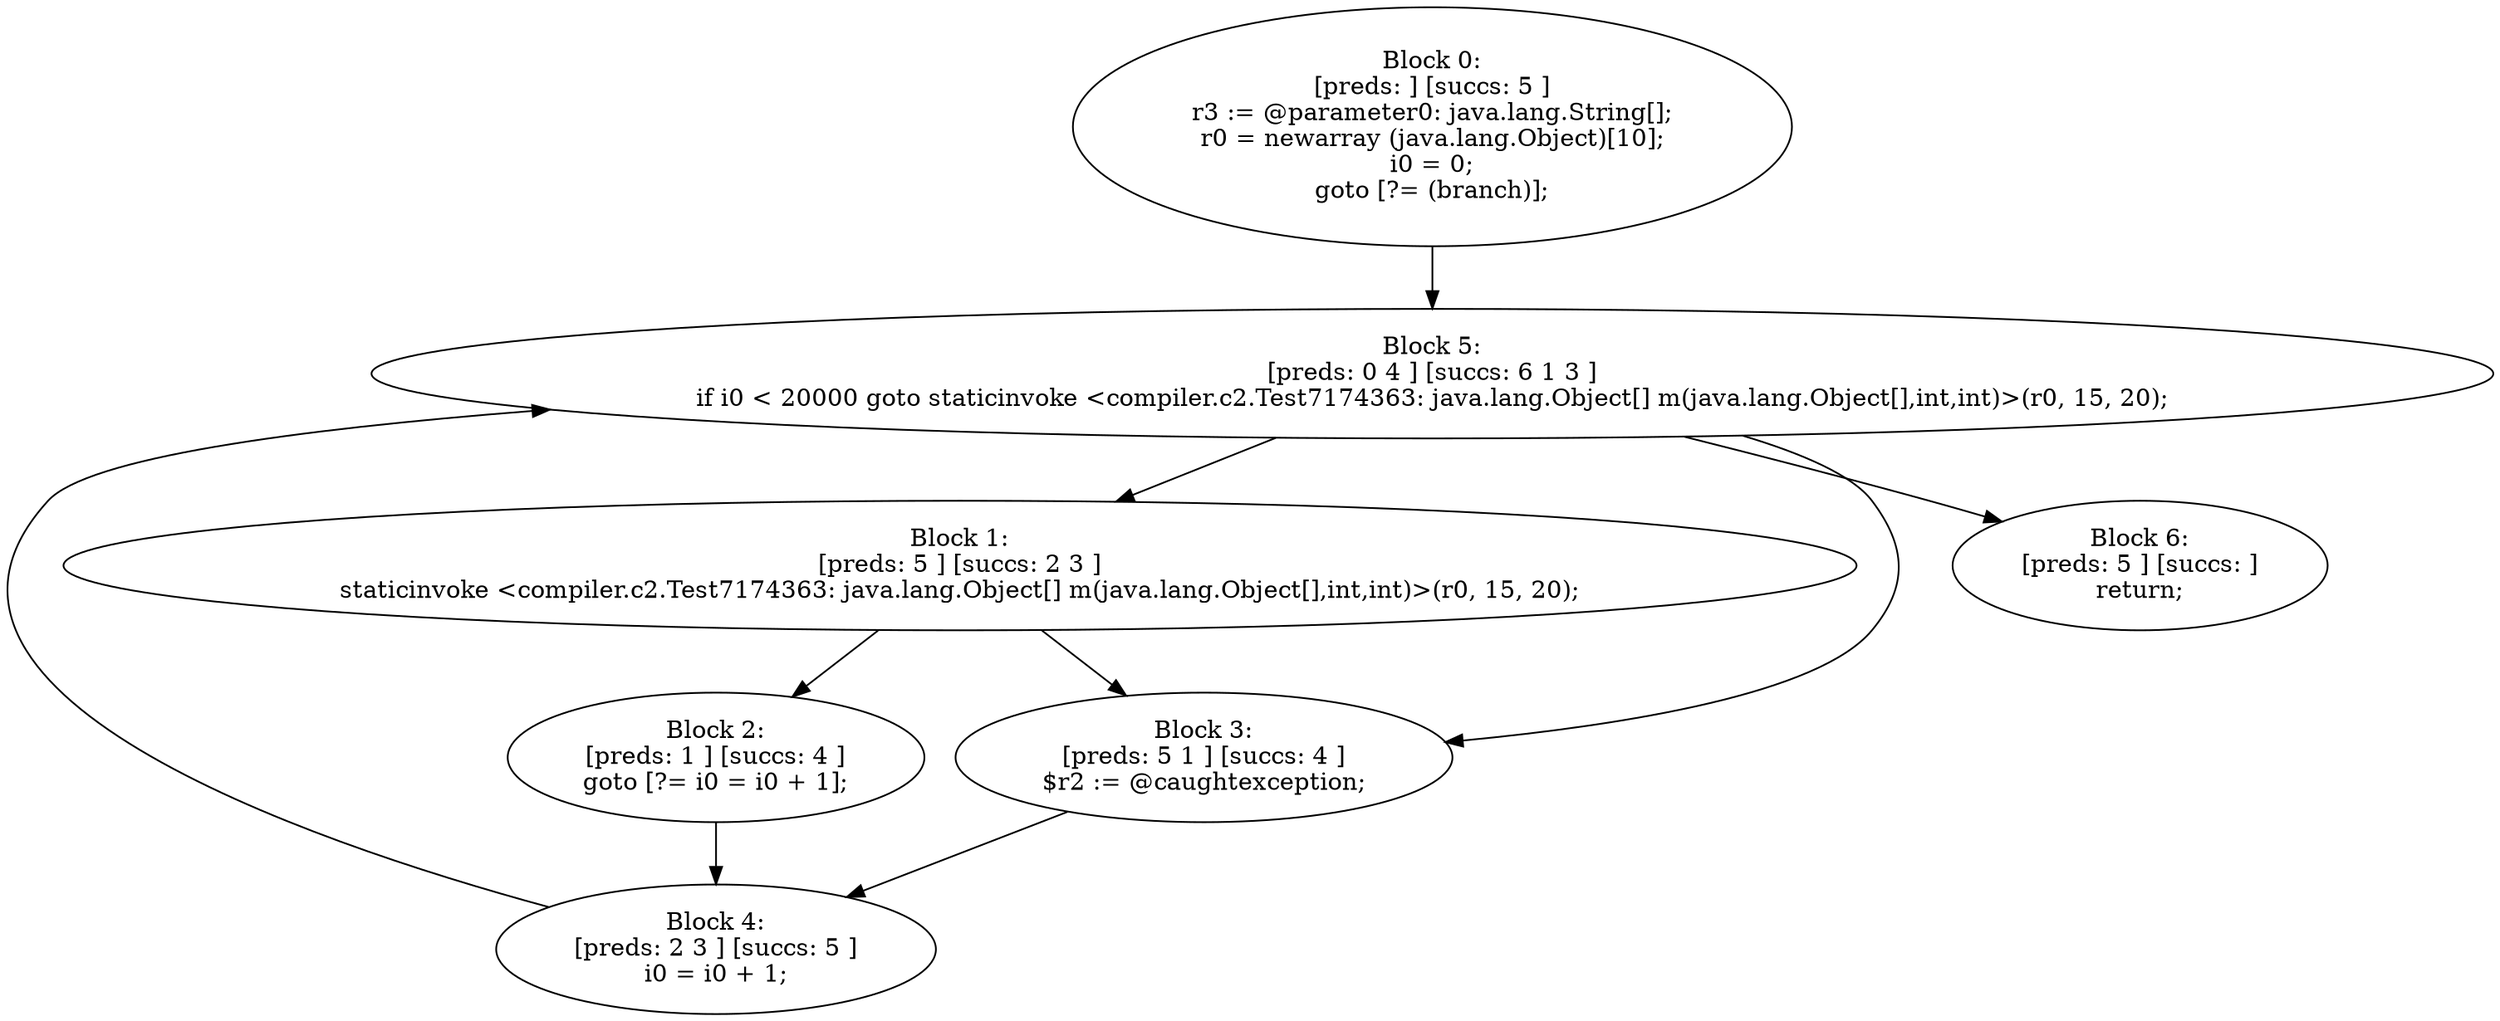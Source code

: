 digraph "unitGraph" {
    "Block 0:
[preds: ] [succs: 5 ]
r3 := @parameter0: java.lang.String[];
r0 = newarray (java.lang.Object)[10];
i0 = 0;
goto [?= (branch)];
"
    "Block 1:
[preds: 5 ] [succs: 2 3 ]
staticinvoke <compiler.c2.Test7174363: java.lang.Object[] m(java.lang.Object[],int,int)>(r0, 15, 20);
"
    "Block 2:
[preds: 1 ] [succs: 4 ]
goto [?= i0 = i0 + 1];
"
    "Block 3:
[preds: 5 1 ] [succs: 4 ]
$r2 := @caughtexception;
"
    "Block 4:
[preds: 2 3 ] [succs: 5 ]
i0 = i0 + 1;
"
    "Block 5:
[preds: 0 4 ] [succs: 6 1 3 ]
if i0 < 20000 goto staticinvoke <compiler.c2.Test7174363: java.lang.Object[] m(java.lang.Object[],int,int)>(r0, 15, 20);
"
    "Block 6:
[preds: 5 ] [succs: ]
return;
"
    "Block 0:
[preds: ] [succs: 5 ]
r3 := @parameter0: java.lang.String[];
r0 = newarray (java.lang.Object)[10];
i0 = 0;
goto [?= (branch)];
"->"Block 5:
[preds: 0 4 ] [succs: 6 1 3 ]
if i0 < 20000 goto staticinvoke <compiler.c2.Test7174363: java.lang.Object[] m(java.lang.Object[],int,int)>(r0, 15, 20);
";
    "Block 1:
[preds: 5 ] [succs: 2 3 ]
staticinvoke <compiler.c2.Test7174363: java.lang.Object[] m(java.lang.Object[],int,int)>(r0, 15, 20);
"->"Block 2:
[preds: 1 ] [succs: 4 ]
goto [?= i0 = i0 + 1];
";
    "Block 1:
[preds: 5 ] [succs: 2 3 ]
staticinvoke <compiler.c2.Test7174363: java.lang.Object[] m(java.lang.Object[],int,int)>(r0, 15, 20);
"->"Block 3:
[preds: 5 1 ] [succs: 4 ]
$r2 := @caughtexception;
";
    "Block 2:
[preds: 1 ] [succs: 4 ]
goto [?= i0 = i0 + 1];
"->"Block 4:
[preds: 2 3 ] [succs: 5 ]
i0 = i0 + 1;
";
    "Block 3:
[preds: 5 1 ] [succs: 4 ]
$r2 := @caughtexception;
"->"Block 4:
[preds: 2 3 ] [succs: 5 ]
i0 = i0 + 1;
";
    "Block 4:
[preds: 2 3 ] [succs: 5 ]
i0 = i0 + 1;
"->"Block 5:
[preds: 0 4 ] [succs: 6 1 3 ]
if i0 < 20000 goto staticinvoke <compiler.c2.Test7174363: java.lang.Object[] m(java.lang.Object[],int,int)>(r0, 15, 20);
";
    "Block 5:
[preds: 0 4 ] [succs: 6 1 3 ]
if i0 < 20000 goto staticinvoke <compiler.c2.Test7174363: java.lang.Object[] m(java.lang.Object[],int,int)>(r0, 15, 20);
"->"Block 6:
[preds: 5 ] [succs: ]
return;
";
    "Block 5:
[preds: 0 4 ] [succs: 6 1 3 ]
if i0 < 20000 goto staticinvoke <compiler.c2.Test7174363: java.lang.Object[] m(java.lang.Object[],int,int)>(r0, 15, 20);
"->"Block 1:
[preds: 5 ] [succs: 2 3 ]
staticinvoke <compiler.c2.Test7174363: java.lang.Object[] m(java.lang.Object[],int,int)>(r0, 15, 20);
";
    "Block 5:
[preds: 0 4 ] [succs: 6 1 3 ]
if i0 < 20000 goto staticinvoke <compiler.c2.Test7174363: java.lang.Object[] m(java.lang.Object[],int,int)>(r0, 15, 20);
"->"Block 3:
[preds: 5 1 ] [succs: 4 ]
$r2 := @caughtexception;
";
}
